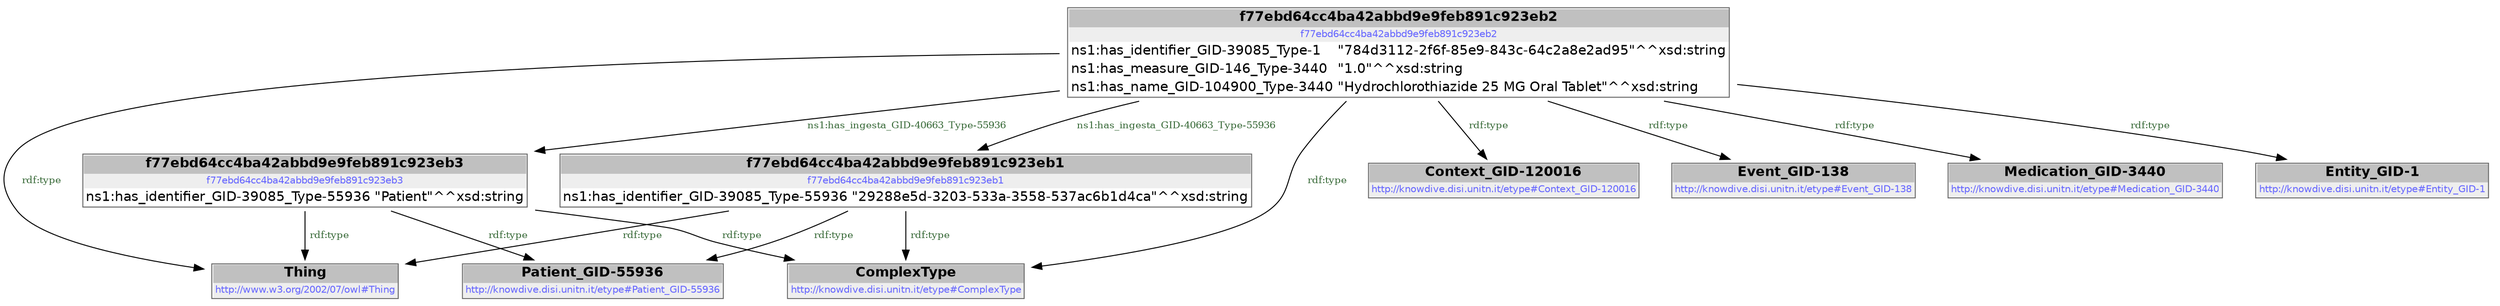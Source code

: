digraph { 
 node [ fontname="DejaVu Sans" ] ; 
	node1 -> node2 [ color=BLACK, label=< <font point-size='10' color='#336633'>rdf:type</font> > ] ;
	node1 -> node3 [ color=BLACK, label=< <font point-size='10' color='#336633'>rdf:type</font> > ] ;
	node4 -> node5 [ color=BLACK, label=< <font point-size='10' color='#336633'>rdf:type</font> > ] ;
	node4 -> node6 [ color=BLACK, label=< <font point-size='10' color='#336633'>rdf:type</font> > ] ;
	node1 -> node0 [ color=BLACK, label=< <font point-size='10' color='#336633'>ns1:has_ingesta_GID-40663_Type-55936</font> > ] ;
	node1 -> node6 [ color=BLACK, label=< <font point-size='10' color='#336633'>rdf:type</font> > ] ;
	node1 -> node7 [ color=BLACK, label=< <font point-size='10' color='#336633'>rdf:type</font> > ] ;
	node1 -> node4 [ color=BLACK, label=< <font point-size='10' color='#336633'>ns1:has_ingesta_GID-40663_Type-55936</font> > ] ;
	node0 -> node5 [ color=BLACK, label=< <font point-size='10' color='#336633'>rdf:type</font> > ] ;
	node4 -> node2 [ color=BLACK, label=< <font point-size='10' color='#336633'>rdf:type</font> > ] ;
	node1 -> node8 [ color=BLACK, label=< <font point-size='10' color='#336633'>rdf:type</font> > ] ;
	node0 -> node6 [ color=BLACK, label=< <font point-size='10' color='#336633'>rdf:type</font> > ] ;
	node1 -> node9 [ color=BLACK, label=< <font point-size='10' color='#336633'>rdf:type</font> > ] ;
	node0 -> node2 [ color=BLACK, label=< <font point-size='10' color='#336633'>rdf:type</font> > ] ;
# f77ebd64cc4ba42abbd9e9feb891c923eb3 node0
node0 [ shape=none, color=black label=< <table color='#666666' cellborder='0' cellspacing='0' border='1'><tr><td colspan='2' bgcolor='grey'><B>f77ebd64cc4ba42abbd9e9feb891c923eb3</B></td></tr><tr><td href='f77ebd64cc4ba42abbd9e9feb891c923eb3' bgcolor='#eeeeee' colspan='2'><font point-size='10' color='#6666ff'>f77ebd64cc4ba42abbd9e9feb891c923eb3</font></td></tr><tr><td align='left'>ns1:has_identifier_GID-39085_Type-55936</td><td align='left'>&quot;Patient&quot;^^xsd:string</td></tr></table> > ] 
# f77ebd64cc4ba42abbd9e9feb891c923eb2 node1
node1 [ shape=none, color=black label=< <table color='#666666' cellborder='0' cellspacing='0' border='1'><tr><td colspan='2' bgcolor='grey'><B>f77ebd64cc4ba42abbd9e9feb891c923eb2</B></td></tr><tr><td href='f77ebd64cc4ba42abbd9e9feb891c923eb2' bgcolor='#eeeeee' colspan='2'><font point-size='10' color='#6666ff'>f77ebd64cc4ba42abbd9e9feb891c923eb2</font></td></tr><tr><td align='left'>ns1:has_identifier_GID-39085_Type-1</td><td align='left'>&quot;784d3112-2f6f-85e9-843c-64c2a8e2ad95&quot;^^xsd:string</td></tr><tr><td align='left'>ns1:has_measure_GID-146_Type-3440</td><td align='left'>&quot;1.0&quot;^^xsd:string</td></tr><tr><td align='left'>ns1:has_name_GID-104900_Type-3440</td><td align='left'>&quot;Hydrochlorothiazide 25 MG Oral Tablet&quot;^^xsd:string</td></tr></table> > ] 
# http://www.w3.org/2002/07/owl#Thing node2
node2 [ shape=none, color=black label=< <table color='#666666' cellborder='0' cellspacing='0' border='1'><tr><td colspan='2' bgcolor='grey'><B>Thing</B></td></tr><tr><td href='http://www.w3.org/2002/07/owl#Thing' bgcolor='#eeeeee' colspan='2'><font point-size='10' color='#6666ff'>http://www.w3.org/2002/07/owl#Thing</font></td></tr></table> > ] 
# http://knowdive.disi.unitn.it/etype#Context_GID-120016 node3
node3 [ shape=none, color=black label=< <table color='#666666' cellborder='0' cellspacing='0' border='1'><tr><td colspan='2' bgcolor='grey'><B>Context_GID-120016</B></td></tr><tr><td href='http://knowdive.disi.unitn.it/etype#Context_GID-120016' bgcolor='#eeeeee' colspan='2'><font point-size='10' color='#6666ff'>http://knowdive.disi.unitn.it/etype#Context_GID-120016</font></td></tr></table> > ] 
# f77ebd64cc4ba42abbd9e9feb891c923eb1 node4
node4 [ shape=none, color=black label=< <table color='#666666' cellborder='0' cellspacing='0' border='1'><tr><td colspan='2' bgcolor='grey'><B>f77ebd64cc4ba42abbd9e9feb891c923eb1</B></td></tr><tr><td href='f77ebd64cc4ba42abbd9e9feb891c923eb1' bgcolor='#eeeeee' colspan='2'><font point-size='10' color='#6666ff'>f77ebd64cc4ba42abbd9e9feb891c923eb1</font></td></tr><tr><td align='left'>ns1:has_identifier_GID-39085_Type-55936</td><td align='left'>&quot;29288e5d-3203-533a-3558-537ac6b1d4ca&quot;^^xsd:string</td></tr></table> > ] 
# http://knowdive.disi.unitn.it/etype#Patient_GID-55936 node5
node5 [ shape=none, color=black label=< <table color='#666666' cellborder='0' cellspacing='0' border='1'><tr><td colspan='2' bgcolor='grey'><B>Patient_GID-55936</B></td></tr><tr><td href='http://knowdive.disi.unitn.it/etype#Patient_GID-55936' bgcolor='#eeeeee' colspan='2'><font point-size='10' color='#6666ff'>http://knowdive.disi.unitn.it/etype#Patient_GID-55936</font></td></tr></table> > ] 
# http://knowdive.disi.unitn.it/etype#ComplexType node6
node6 [ shape=none, color=black label=< <table color='#666666' cellborder='0' cellspacing='0' border='1'><tr><td colspan='2' bgcolor='grey'><B>ComplexType</B></td></tr><tr><td href='http://knowdive.disi.unitn.it/etype#ComplexType' bgcolor='#eeeeee' colspan='2'><font point-size='10' color='#6666ff'>http://knowdive.disi.unitn.it/etype#ComplexType</font></td></tr></table> > ] 
# http://knowdive.disi.unitn.it/etype#Event_GID-138 node7
node7 [ shape=none, color=black label=< <table color='#666666' cellborder='0' cellspacing='0' border='1'><tr><td colspan='2' bgcolor='grey'><B>Event_GID-138</B></td></tr><tr><td href='http://knowdive.disi.unitn.it/etype#Event_GID-138' bgcolor='#eeeeee' colspan='2'><font point-size='10' color='#6666ff'>http://knowdive.disi.unitn.it/etype#Event_GID-138</font></td></tr></table> > ] 
# http://knowdive.disi.unitn.it/etype#Medication_GID-3440 node8
node8 [ shape=none, color=black label=< <table color='#666666' cellborder='0' cellspacing='0' border='1'><tr><td colspan='2' bgcolor='grey'><B>Medication_GID-3440</B></td></tr><tr><td href='http://knowdive.disi.unitn.it/etype#Medication_GID-3440' bgcolor='#eeeeee' colspan='2'><font point-size='10' color='#6666ff'>http://knowdive.disi.unitn.it/etype#Medication_GID-3440</font></td></tr></table> > ] 
# http://knowdive.disi.unitn.it/etype#Entity_GID-1 node9
node9 [ shape=none, color=black label=< <table color='#666666' cellborder='0' cellspacing='0' border='1'><tr><td colspan='2' bgcolor='grey'><B>Entity_GID-1</B></td></tr><tr><td href='http://knowdive.disi.unitn.it/etype#Entity_GID-1' bgcolor='#eeeeee' colspan='2'><font point-size='10' color='#6666ff'>http://knowdive.disi.unitn.it/etype#Entity_GID-1</font></td></tr></table> > ] 
}
